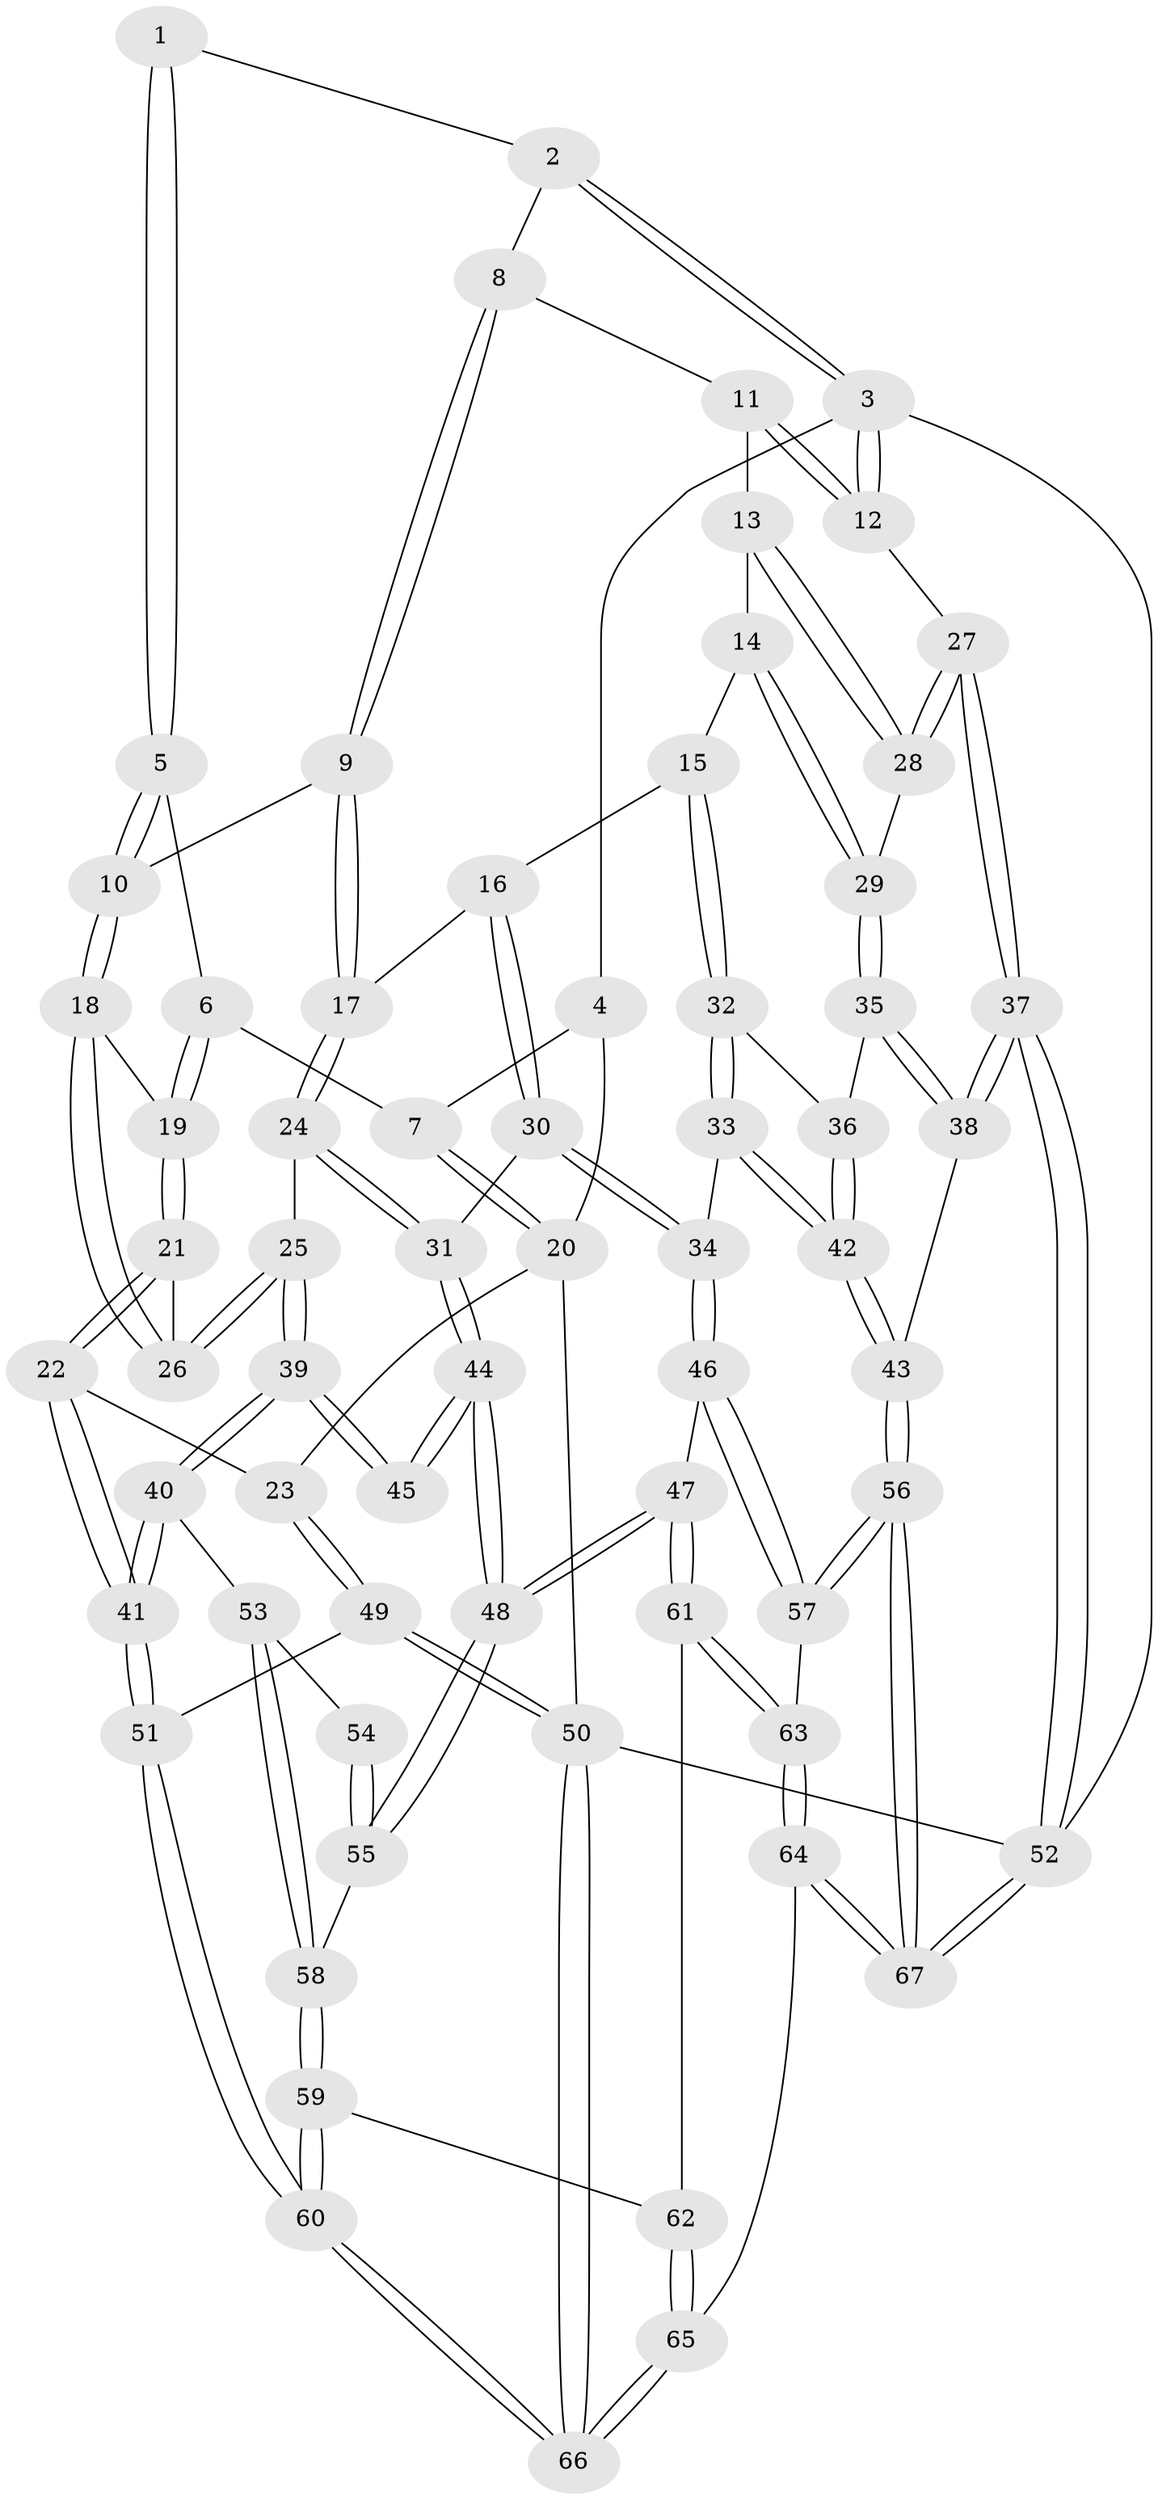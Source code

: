 // Generated by graph-tools (version 1.1) at 2025/51/03/09/25 03:51:01]
// undirected, 67 vertices, 164 edges
graph export_dot {
graph [start="1"]
  node [color=gray90,style=filled];
  1 [pos="+0.40914675645930126+0"];
  2 [pos="+0.5697298111241497+0"];
  3 [pos="+1+0"];
  4 [pos="+0.22064194701697862+0"];
  5 [pos="+0.38965324072295926+0.13840568680391763"];
  6 [pos="+0.19489105622861574+0.19371742614692403"];
  7 [pos="+0.15154242511051771+0.17291706310750593"];
  8 [pos="+0.654900517794281+0.149836980714758"];
  9 [pos="+0.6189413403256248+0.20586205111987596"];
  10 [pos="+0.5037071808380446+0.23508064931488235"];
  11 [pos="+0.945021806619602+0.14112454379195677"];
  12 [pos="+1+0"];
  13 [pos="+0.8592164538432902+0.33243113094516"];
  14 [pos="+0.8408321369375908+0.3477610619344678"];
  15 [pos="+0.7211973226209921+0.39943560691682034"];
  16 [pos="+0.7183023259096883+0.3985032227648191"];
  17 [pos="+0.6393883033640099+0.25831755651328986"];
  18 [pos="+0.474201626309649+0.27505912774571484"];
  19 [pos="+0.23230024058342685+0.24764169446188836"];
  20 [pos="+0+0.31641260868180765"];
  21 [pos="+0.2957364944808565+0.4109536666943143"];
  22 [pos="+0.11446951046847789+0.5015600582815172"];
  23 [pos="+0+0.31895146122414103"];
  24 [pos="+0.5036129210950329+0.5067179777624619"];
  25 [pos="+0.40572498938918017+0.4532088549942795"];
  26 [pos="+0.4006341410287322+0.44433547245295574"];
  27 [pos="+1+0.4590553492465808"];
  28 [pos="+1+0.4691155108504407"];
  29 [pos="+0.9039739218888797+0.5078844258534273"];
  30 [pos="+0.5771402387457435+0.5276456844679681"];
  31 [pos="+0.5271545789920866+0.5247435489076597"];
  32 [pos="+0.8041065013308571+0.5172314713054308"];
  33 [pos="+0.6939646390293106+0.6499488781330688"];
  34 [pos="+0.6931160726206463+0.6499302847445826"];
  35 [pos="+0.8816614199540992+0.5229848165707747"];
  36 [pos="+0.817837977285509+0.5200695781149062"];
  37 [pos="+1+0.8038651796209826"];
  38 [pos="+0.9343901427290339+0.7799527795683857"];
  39 [pos="+0.32526390822387863+0.6152735858635275"];
  40 [pos="+0.24569476297433837+0.6585572385276023"];
  41 [pos="+0.15769337775433068+0.6445809954584176"];
  42 [pos="+0.8351158683863518+0.7473234254501014"];
  43 [pos="+0.8858036141258031+0.791297705799489"];
  44 [pos="+0.4740911667419298+0.715846536149272"];
  45 [pos="+0.4120745976345861+0.6766990988257332"];
  46 [pos="+0.574404934148762+0.7863527450094365"];
  47 [pos="+0.4936972424196971+0.7827534891157865"];
  48 [pos="+0.4874813640370766+0.7697820400819652"];
  49 [pos="+0+0.7387886489377871"];
  50 [pos="+0+1"];
  51 [pos="+0.15000384895239477+0.6552328602222828"];
  52 [pos="+1+1"];
  53 [pos="+0.2722665124100615+0.7046439532095138"];
  54 [pos="+0.3490194996324533+0.7131530520222649"];
  55 [pos="+0.4866139055891094+0.7695747957836436"];
  56 [pos="+0.7568019817471097+0.9335406639077751"];
  57 [pos="+0.6860076223575494+0.8967392333421894"];
  58 [pos="+0.2841760946965025+0.7318309355698234"];
  59 [pos="+0.29801588665932166+0.8595888167806541"];
  60 [pos="+0.09501870838120012+1"];
  61 [pos="+0.4694694584539493+0.8174798037477635"];
  62 [pos="+0.3839756542010735+0.8582421174807713"];
  63 [pos="+0.5089224330210416+0.9798169189556727"];
  64 [pos="+0.4491430061155618+1"];
  65 [pos="+0.4163409338656966+1"];
  66 [pos="+0+1"];
  67 [pos="+0.7673275201657744+1"];
  1 -- 2;
  1 -- 5;
  1 -- 5;
  2 -- 3;
  2 -- 3;
  2 -- 8;
  3 -- 4;
  3 -- 12;
  3 -- 12;
  3 -- 52;
  4 -- 7;
  4 -- 20;
  5 -- 6;
  5 -- 10;
  5 -- 10;
  6 -- 7;
  6 -- 19;
  6 -- 19;
  7 -- 20;
  7 -- 20;
  8 -- 9;
  8 -- 9;
  8 -- 11;
  9 -- 10;
  9 -- 17;
  9 -- 17;
  10 -- 18;
  10 -- 18;
  11 -- 12;
  11 -- 12;
  11 -- 13;
  12 -- 27;
  13 -- 14;
  13 -- 28;
  13 -- 28;
  14 -- 15;
  14 -- 29;
  14 -- 29;
  15 -- 16;
  15 -- 32;
  15 -- 32;
  16 -- 17;
  16 -- 30;
  16 -- 30;
  17 -- 24;
  17 -- 24;
  18 -- 19;
  18 -- 26;
  18 -- 26;
  19 -- 21;
  19 -- 21;
  20 -- 23;
  20 -- 50;
  21 -- 22;
  21 -- 22;
  21 -- 26;
  22 -- 23;
  22 -- 41;
  22 -- 41;
  23 -- 49;
  23 -- 49;
  24 -- 25;
  24 -- 31;
  24 -- 31;
  25 -- 26;
  25 -- 26;
  25 -- 39;
  25 -- 39;
  27 -- 28;
  27 -- 28;
  27 -- 37;
  27 -- 37;
  28 -- 29;
  29 -- 35;
  29 -- 35;
  30 -- 31;
  30 -- 34;
  30 -- 34;
  31 -- 44;
  31 -- 44;
  32 -- 33;
  32 -- 33;
  32 -- 36;
  33 -- 34;
  33 -- 42;
  33 -- 42;
  34 -- 46;
  34 -- 46;
  35 -- 36;
  35 -- 38;
  35 -- 38;
  36 -- 42;
  36 -- 42;
  37 -- 38;
  37 -- 38;
  37 -- 52;
  37 -- 52;
  38 -- 43;
  39 -- 40;
  39 -- 40;
  39 -- 45;
  39 -- 45;
  40 -- 41;
  40 -- 41;
  40 -- 53;
  41 -- 51;
  41 -- 51;
  42 -- 43;
  42 -- 43;
  43 -- 56;
  43 -- 56;
  44 -- 45;
  44 -- 45;
  44 -- 48;
  44 -- 48;
  46 -- 47;
  46 -- 57;
  46 -- 57;
  47 -- 48;
  47 -- 48;
  47 -- 61;
  47 -- 61;
  48 -- 55;
  48 -- 55;
  49 -- 50;
  49 -- 50;
  49 -- 51;
  50 -- 66;
  50 -- 66;
  50 -- 52;
  51 -- 60;
  51 -- 60;
  52 -- 67;
  52 -- 67;
  53 -- 54;
  53 -- 58;
  53 -- 58;
  54 -- 55;
  54 -- 55;
  55 -- 58;
  56 -- 57;
  56 -- 57;
  56 -- 67;
  56 -- 67;
  57 -- 63;
  58 -- 59;
  58 -- 59;
  59 -- 60;
  59 -- 60;
  59 -- 62;
  60 -- 66;
  60 -- 66;
  61 -- 62;
  61 -- 63;
  61 -- 63;
  62 -- 65;
  62 -- 65;
  63 -- 64;
  63 -- 64;
  64 -- 65;
  64 -- 67;
  64 -- 67;
  65 -- 66;
  65 -- 66;
}
